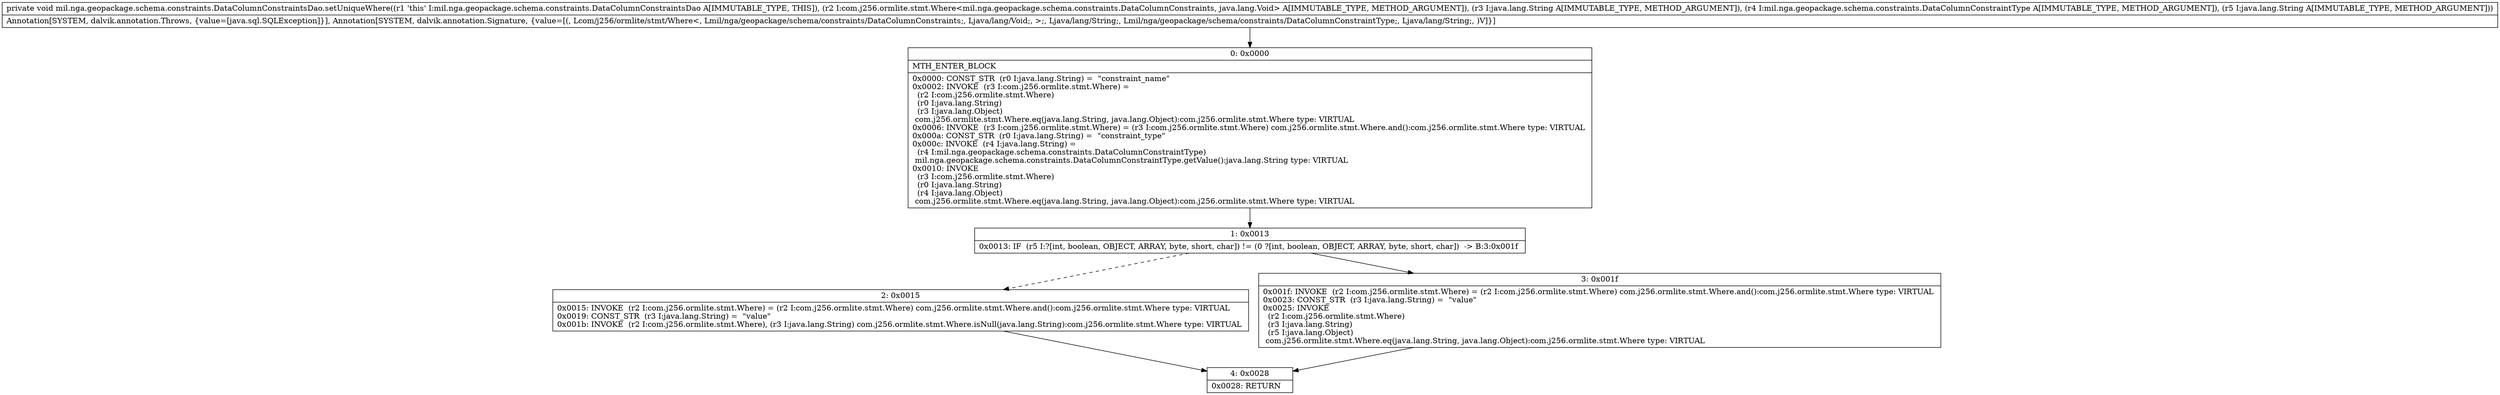 digraph "CFG formil.nga.geopackage.schema.constraints.DataColumnConstraintsDao.setUniqueWhere(Lcom\/j256\/ormlite\/stmt\/Where;Ljava\/lang\/String;Lmil\/nga\/geopackage\/schema\/constraints\/DataColumnConstraintType;Ljava\/lang\/String;)V" {
Node_0 [shape=record,label="{0\:\ 0x0000|MTH_ENTER_BLOCK\l|0x0000: CONST_STR  (r0 I:java.lang.String) =  \"constraint_name\" \l0x0002: INVOKE  (r3 I:com.j256.ormlite.stmt.Where) = \l  (r2 I:com.j256.ormlite.stmt.Where)\l  (r0 I:java.lang.String)\l  (r3 I:java.lang.Object)\l com.j256.ormlite.stmt.Where.eq(java.lang.String, java.lang.Object):com.j256.ormlite.stmt.Where type: VIRTUAL \l0x0006: INVOKE  (r3 I:com.j256.ormlite.stmt.Where) = (r3 I:com.j256.ormlite.stmt.Where) com.j256.ormlite.stmt.Where.and():com.j256.ormlite.stmt.Where type: VIRTUAL \l0x000a: CONST_STR  (r0 I:java.lang.String) =  \"constraint_type\" \l0x000c: INVOKE  (r4 I:java.lang.String) = \l  (r4 I:mil.nga.geopackage.schema.constraints.DataColumnConstraintType)\l mil.nga.geopackage.schema.constraints.DataColumnConstraintType.getValue():java.lang.String type: VIRTUAL \l0x0010: INVOKE  \l  (r3 I:com.j256.ormlite.stmt.Where)\l  (r0 I:java.lang.String)\l  (r4 I:java.lang.Object)\l com.j256.ormlite.stmt.Where.eq(java.lang.String, java.lang.Object):com.j256.ormlite.stmt.Where type: VIRTUAL \l}"];
Node_1 [shape=record,label="{1\:\ 0x0013|0x0013: IF  (r5 I:?[int, boolean, OBJECT, ARRAY, byte, short, char]) != (0 ?[int, boolean, OBJECT, ARRAY, byte, short, char])  \-\> B:3:0x001f \l}"];
Node_2 [shape=record,label="{2\:\ 0x0015|0x0015: INVOKE  (r2 I:com.j256.ormlite.stmt.Where) = (r2 I:com.j256.ormlite.stmt.Where) com.j256.ormlite.stmt.Where.and():com.j256.ormlite.stmt.Where type: VIRTUAL \l0x0019: CONST_STR  (r3 I:java.lang.String) =  \"value\" \l0x001b: INVOKE  (r2 I:com.j256.ormlite.stmt.Where), (r3 I:java.lang.String) com.j256.ormlite.stmt.Where.isNull(java.lang.String):com.j256.ormlite.stmt.Where type: VIRTUAL \l}"];
Node_3 [shape=record,label="{3\:\ 0x001f|0x001f: INVOKE  (r2 I:com.j256.ormlite.stmt.Where) = (r2 I:com.j256.ormlite.stmt.Where) com.j256.ormlite.stmt.Where.and():com.j256.ormlite.stmt.Where type: VIRTUAL \l0x0023: CONST_STR  (r3 I:java.lang.String) =  \"value\" \l0x0025: INVOKE  \l  (r2 I:com.j256.ormlite.stmt.Where)\l  (r3 I:java.lang.String)\l  (r5 I:java.lang.Object)\l com.j256.ormlite.stmt.Where.eq(java.lang.String, java.lang.Object):com.j256.ormlite.stmt.Where type: VIRTUAL \l}"];
Node_4 [shape=record,label="{4\:\ 0x0028|0x0028: RETURN   \l}"];
MethodNode[shape=record,label="{private void mil.nga.geopackage.schema.constraints.DataColumnConstraintsDao.setUniqueWhere((r1 'this' I:mil.nga.geopackage.schema.constraints.DataColumnConstraintsDao A[IMMUTABLE_TYPE, THIS]), (r2 I:com.j256.ormlite.stmt.Where\<mil.nga.geopackage.schema.constraints.DataColumnConstraints, java.lang.Void\> A[IMMUTABLE_TYPE, METHOD_ARGUMENT]), (r3 I:java.lang.String A[IMMUTABLE_TYPE, METHOD_ARGUMENT]), (r4 I:mil.nga.geopackage.schema.constraints.DataColumnConstraintType A[IMMUTABLE_TYPE, METHOD_ARGUMENT]), (r5 I:java.lang.String A[IMMUTABLE_TYPE, METHOD_ARGUMENT]))  | Annotation[SYSTEM, dalvik.annotation.Throws, \{value=[java.sql.SQLException]\}], Annotation[SYSTEM, dalvik.annotation.Signature, \{value=[(, Lcom\/j256\/ormlite\/stmt\/Where\<, Lmil\/nga\/geopackage\/schema\/constraints\/DataColumnConstraints;, Ljava\/lang\/Void;, \>;, Ljava\/lang\/String;, Lmil\/nga\/geopackage\/schema\/constraints\/DataColumnConstraintType;, Ljava\/lang\/String;, )V]\}]\l}"];
MethodNode -> Node_0;
Node_0 -> Node_1;
Node_1 -> Node_2[style=dashed];
Node_1 -> Node_3;
Node_2 -> Node_4;
Node_3 -> Node_4;
}

